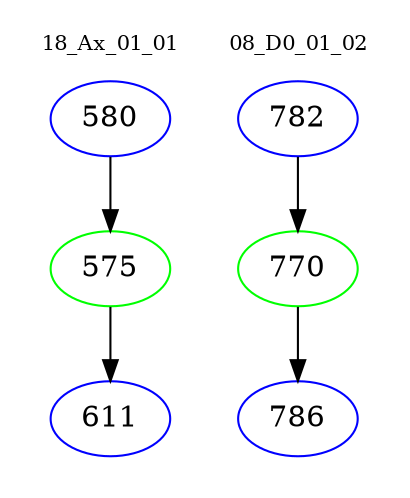 digraph{
subgraph cluster_0 {
color = white
label = "18_Ax_01_01";
fontsize=10;
T0_580 [label="580", color="blue"]
T0_580 -> T0_575 [color="black"]
T0_575 [label="575", color="green"]
T0_575 -> T0_611 [color="black"]
T0_611 [label="611", color="blue"]
}
subgraph cluster_1 {
color = white
label = "08_D0_01_02";
fontsize=10;
T1_782 [label="782", color="blue"]
T1_782 -> T1_770 [color="black"]
T1_770 [label="770", color="green"]
T1_770 -> T1_786 [color="black"]
T1_786 [label="786", color="blue"]
}
}
